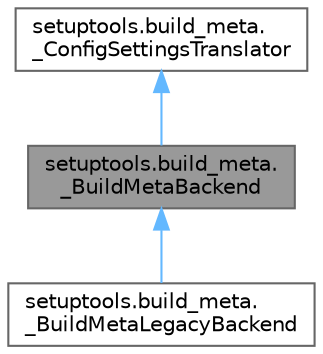 digraph "setuptools.build_meta._BuildMetaBackend"
{
 // LATEX_PDF_SIZE
  bgcolor="transparent";
  edge [fontname=Helvetica,fontsize=10,labelfontname=Helvetica,labelfontsize=10];
  node [fontname=Helvetica,fontsize=10,shape=box,height=0.2,width=0.4];
  Node1 [id="Node000001",label="setuptools.build_meta.\l_BuildMetaBackend",height=0.2,width=0.4,color="gray40", fillcolor="grey60", style="filled", fontcolor="black",tooltip=" "];
  Node2 -> Node1 [id="edge1_Node000001_Node000002",dir="back",color="steelblue1",style="solid",tooltip=" "];
  Node2 [id="Node000002",label="setuptools.build_meta.\l_ConfigSettingsTranslator",height=0.2,width=0.4,color="gray40", fillcolor="white", style="filled",URL="$classsetuptools_1_1build__meta_1_1___config_settings_translator.html",tooltip=" "];
  Node1 -> Node3 [id="edge2_Node000001_Node000003",dir="back",color="steelblue1",style="solid",tooltip=" "];
  Node3 [id="Node000003",label="setuptools.build_meta.\l_BuildMetaLegacyBackend",height=0.2,width=0.4,color="gray40", fillcolor="white", style="filled",URL="$classsetuptools_1_1build__meta_1_1___build_meta_legacy_backend.html",tooltip=" "];
}
